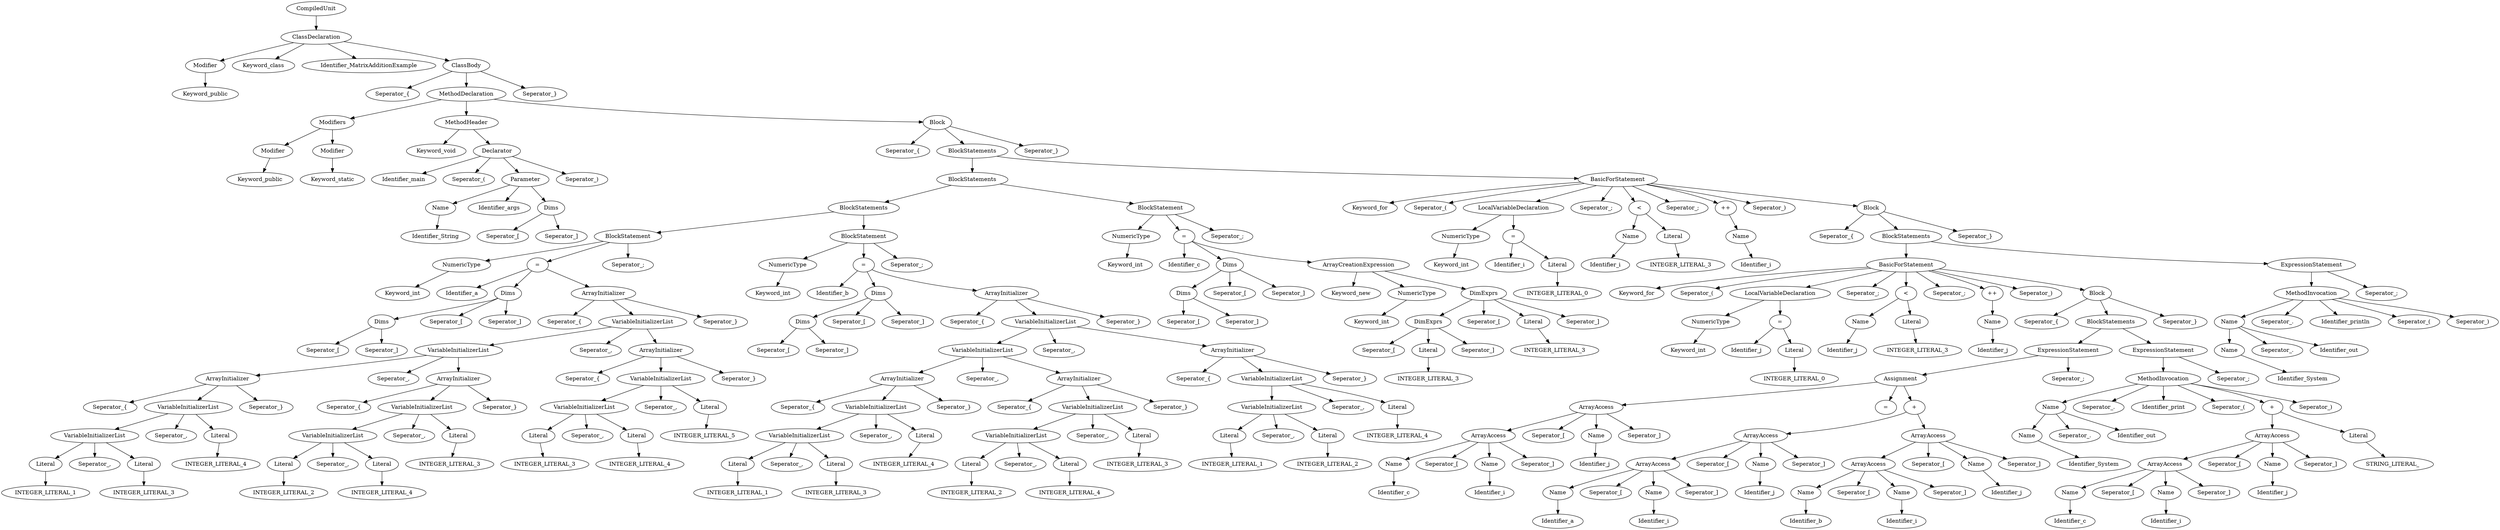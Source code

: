 digraph G{
node[ordering=out]
n1a[label="Keyword_public"]
n1[label="Modifier"]
n1->n1a
n2a[label="Keyword_public"]
n2[label="Modifier"]
n2->n2a
n3a[label="Keyword_static"]
n3[label="Modifier"]
n3->n3a
n4[label="Modifiers"]
n4->n2
n4->n3
n5a[label="Identifier_String"]
n5[label="Name"]
n5->n5a
n6a[label="Seperator_["]
n6b[label="Seperator_]"]
n6[label="Dims"]
n6->n6a
n6->n6b
n7b[label="Identifier_args"]
n7[label="Parameter"]
n7->n5
n7->n7b
n7->n6
n8a[label="Identifier_main"]
n8b[label="Seperator_("]
n8d[label="Seperator_)"]
n8[label="Declarator"]
n8->n8a
n8->n8b
n8->n7
n8->n8d
n9a[label="Keyword_void"]
n9[label="MethodHeader"]
n9->n9a
n9->n8
n10a[label="Keyword_int"]
n10[label="NumericType"]
n10->n10a
n11a[label="Seperator_["]
n11b[label="Seperator_]"]
n11[label="Dims"]
n11->n11a
n11->n11b
n12b[label="Seperator_["]
n12c[label="Seperator_]"]
n12[label="Dims"]
n12->n11
n12->n12b
n12->n12c
n13a[label="INTEGER_LITERAL_1"]
n13[label="Literal"]
n13->n13a
n14a[label="INTEGER_LITERAL_3"]
n14[label="Literal"]
n14->n14a
n15b[label="Seperator_,"]
n15[label="VariableInitializerList"]
n15->n13
n15->n15b
n15->n14
n16a[label="INTEGER_LITERAL_4"]
n16[label="Literal"]
n16->n16a
n17b[label="Seperator_,"]
n17[label="VariableInitializerList"]
n17->n15
n17->n17b
n17->n16
n18a[label="Seperator_{"]
n18c[label="Seperator_}"]
n18[label="ArrayInitializer"]
n18->n18a
n18->n17
n18->n18c
n19a[label="INTEGER_LITERAL_2"]
n19[label="Literal"]
n19->n19a
n20a[label="INTEGER_LITERAL_4"]
n20[label="Literal"]
n20->n20a
n21b[label="Seperator_,"]
n21[label="VariableInitializerList"]
n21->n19
n21->n21b
n21->n20
n22a[label="INTEGER_LITERAL_3"]
n22[label="Literal"]
n22->n22a
n23b[label="Seperator_,"]
n23[label="VariableInitializerList"]
n23->n21
n23->n23b
n23->n22
n24a[label="Seperator_{"]
n24c[label="Seperator_}"]
n24[label="ArrayInitializer"]
n24->n24a
n24->n23
n24->n24c
n25b[label="Seperator_,"]
n25[label="VariableInitializerList"]
n25->n18
n25->n25b
n25->n24
n26a[label="INTEGER_LITERAL_3"]
n26[label="Literal"]
n26->n26a
n27a[label="INTEGER_LITERAL_4"]
n27[label="Literal"]
n27->n27a
n28b[label="Seperator_,"]
n28[label="VariableInitializerList"]
n28->n26
n28->n28b
n28->n27
n29a[label="INTEGER_LITERAL_5"]
n29[label="Literal"]
n29->n29a
n30b[label="Seperator_,"]
n30[label="VariableInitializerList"]
n30->n28
n30->n30b
n30->n29
n31a[label="Seperator_{"]
n31c[label="Seperator_}"]
n31[label="ArrayInitializer"]
n31->n31a
n31->n30
n31->n31c
n32b[label="Seperator_,"]
n32[label="VariableInitializerList"]
n32->n25
n32->n32b
n32->n31
n33a[label="Seperator_{"]
n33c[label="Seperator_}"]
n33[label="ArrayInitializer"]
n33->n33a
n33->n32
n33->n33c
n34a[label="Identifier_a"]
n34[label="="]
n34->n34a
n34->n12
n34->n33
n35c[label="Seperator_;"]
n35[label="BlockStatement"]
n35->n10
n35->n34
n35->n35c
n36a[label="Keyword_int"]
n36[label="NumericType"]
n36->n36a
n37a[label="Seperator_["]
n37b[label="Seperator_]"]
n37[label="Dims"]
n37->n37a
n37->n37b
n38b[label="Seperator_["]
n38c[label="Seperator_]"]
n38[label="Dims"]
n38->n37
n38->n38b
n38->n38c
n39a[label="INTEGER_LITERAL_1"]
n39[label="Literal"]
n39->n39a
n40a[label="INTEGER_LITERAL_3"]
n40[label="Literal"]
n40->n40a
n41b[label="Seperator_,"]
n41[label="VariableInitializerList"]
n41->n39
n41->n41b
n41->n40
n42a[label="INTEGER_LITERAL_4"]
n42[label="Literal"]
n42->n42a
n43b[label="Seperator_,"]
n43[label="VariableInitializerList"]
n43->n41
n43->n43b
n43->n42
n44a[label="Seperator_{"]
n44c[label="Seperator_}"]
n44[label="ArrayInitializer"]
n44->n44a
n44->n43
n44->n44c
n45a[label="INTEGER_LITERAL_2"]
n45[label="Literal"]
n45->n45a
n46a[label="INTEGER_LITERAL_4"]
n46[label="Literal"]
n46->n46a
n47b[label="Seperator_,"]
n47[label="VariableInitializerList"]
n47->n45
n47->n47b
n47->n46
n48a[label="INTEGER_LITERAL_3"]
n48[label="Literal"]
n48->n48a
n49b[label="Seperator_,"]
n49[label="VariableInitializerList"]
n49->n47
n49->n49b
n49->n48
n50a[label="Seperator_{"]
n50c[label="Seperator_}"]
n50[label="ArrayInitializer"]
n50->n50a
n50->n49
n50->n50c
n51b[label="Seperator_,"]
n51[label="VariableInitializerList"]
n51->n44
n51->n51b
n51->n50
n52a[label="INTEGER_LITERAL_1"]
n52[label="Literal"]
n52->n52a
n53a[label="INTEGER_LITERAL_2"]
n53[label="Literal"]
n53->n53a
n54b[label="Seperator_,"]
n54[label="VariableInitializerList"]
n54->n52
n54->n54b
n54->n53
n55a[label="INTEGER_LITERAL_4"]
n55[label="Literal"]
n55->n55a
n56b[label="Seperator_,"]
n56[label="VariableInitializerList"]
n56->n54
n56->n56b
n56->n55
n57a[label="Seperator_{"]
n57c[label="Seperator_}"]
n57[label="ArrayInitializer"]
n57->n57a
n57->n56
n57->n57c
n58b[label="Seperator_,"]
n58[label="VariableInitializerList"]
n58->n51
n58->n58b
n58->n57
n59a[label="Seperator_{"]
n59c[label="Seperator_}"]
n59[label="ArrayInitializer"]
n59->n59a
n59->n58
n59->n59c
n60a[label="Identifier_b"]
n60[label="="]
n60->n60a
n60->n38
n60->n59
n61c[label="Seperator_;"]
n61[label="BlockStatement"]
n61->n36
n61->n60
n61->n61c
n62[label="BlockStatements"]
n62->n35
n62->n61
n63a[label="Keyword_int"]
n63[label="NumericType"]
n63->n63a
n64a[label="Seperator_["]
n64b[label="Seperator_]"]
n64[label="Dims"]
n64->n64a
n64->n64b
n65b[label="Seperator_["]
n65c[label="Seperator_]"]
n65[label="Dims"]
n65->n64
n65->n65b
n65->n65c
n66a[label="Keyword_int"]
n66[label="NumericType"]
n66->n66a
n67a[label="INTEGER_LITERAL_3"]
n67[label="Literal"]
n67->n67a
n68a[label="Seperator_["]
n68c[label="Seperator_]"]
n68[label="DimExprs"]
n68->n68a
n68->n67
n68->n68c
n69a[label="INTEGER_LITERAL_3"]
n69[label="Literal"]
n69->n69a
n70b[label="Seperator_["]
n70d[label="Seperator_]"]
n70[label="DimExprs"]
n70->n68
n70->n70b
n70->n69
n70->n70d
n71a[label="Keyword_new"]
n71[label="ArrayCreationExpression"]
n71->n71a
n71->n66
n71->n70
n72a[label="Identifier_c"]
n72[label="="]
n72->n72a
n72->n65
n72->n71
n73c[label="Seperator_;"]
n73[label="BlockStatement"]
n73->n63
n73->n72
n73->n73c
n74[label="BlockStatements"]
n74->n62
n74->n73
n75a[label="Keyword_int"]
n75[label="NumericType"]
n75->n75a
n76a[label="INTEGER_LITERAL_0"]
n76[label="Literal"]
n76->n76a
n77a[label="Identifier_i"]
n77[label="="]
n77->n77a
n77->n76
n78[label="LocalVariableDeclaration"]
n78->n75
n78->n77
n79a[label="Identifier_i"]
n79[label="Name"]
n79->n79a
n80a[label="INTEGER_LITERAL_3"]
n80[label="Literal"]
n80->n80a
n81[label="<"]
n81->n79
n81->n80
n82a[label="Identifier_i"]
n82[label="Name"]
n82->n82a
n83[label="++"]
n83->n82
n84a[label="Keyword_int"]
n84[label="NumericType"]
n84->n84a
n85a[label="INTEGER_LITERAL_0"]
n85[label="Literal"]
n85->n85a
n86a[label="Identifier_j"]
n86[label="="]
n86->n86a
n86->n85
n87[label="LocalVariableDeclaration"]
n87->n84
n87->n86
n88a[label="Identifier_j"]
n88[label="Name"]
n88->n88a
n89a[label="INTEGER_LITERAL_3"]
n89[label="Literal"]
n89->n89a
n90[label="<"]
n90->n88
n90->n89
n91a[label="Identifier_j"]
n91[label="Name"]
n91->n91a
n92[label="++"]
n92->n91
n93a[label="Identifier_c"]
n93[label="Name"]
n93->n93a
n94a[label="Identifier_i"]
n94[label="Name"]
n94->n94a
n95b[label="Seperator_["]
n95d[label="Seperator_]"]
n95[label="ArrayAccess"]
n95->n93
n95->n95b
n95->n94
n95->n95d
n96a[label="Identifier_j"]
n96[label="Name"]
n96->n96a
n97b[label="Seperator_["]
n97d[label="Seperator_]"]
n97[label="ArrayAccess"]
n97->n95
n97->n97b
n97->n96
n97->n97d
n98[label="="]
n99a[label="Identifier_a"]
n99[label="Name"]
n99->n99a
n100a[label="Identifier_i"]
n100[label="Name"]
n100->n100a
n101b[label="Seperator_["]
n101d[label="Seperator_]"]
n101[label="ArrayAccess"]
n101->n99
n101->n101b
n101->n100
n101->n101d
n102a[label="Identifier_j"]
n102[label="Name"]
n102->n102a
n103b[label="Seperator_["]
n103d[label="Seperator_]"]
n103[label="ArrayAccess"]
n103->n101
n103->n103b
n103->n102
n103->n103d
n104a[label="Identifier_b"]
n104[label="Name"]
n104->n104a
n105a[label="Identifier_i"]
n105[label="Name"]
n105->n105a
n106b[label="Seperator_["]
n106d[label="Seperator_]"]
n106[label="ArrayAccess"]
n106->n104
n106->n106b
n106->n105
n106->n106d
n107a[label="Identifier_j"]
n107[label="Name"]
n107->n107a
n108b[label="Seperator_["]
n108d[label="Seperator_]"]
n108[label="ArrayAccess"]
n108->n106
n108->n108b
n108->n107
n108->n108d
n109[label="+"]
n109->n103
n109->n108
n110[label="Assignment"]
n110->n97
n110->n98
n110->n109
n111b[label="Seperator_;"]
n111[label="ExpressionStatement"]
n111->n110
n111->n111b
n112a[label="Identifier_System"]
n112[label="Name"]
n112->n112a
n113b[label="Seperator_."]
n113c[label="Identifier_out"]
n113[label="Name"]
n113->n112
n113->n113b
n113->n113c
n114a[label="Identifier_c"]
n114[label="Name"]
n114->n114a
n115a[label="Identifier_i"]
n115[label="Name"]
n115->n115a
n116b[label="Seperator_["]
n116d[label="Seperator_]"]
n116[label="ArrayAccess"]
n116->n114
n116->n116b
n116->n115
n116->n116d
n117a[label="Identifier_j"]
n117[label="Name"]
n117->n117a
n118b[label="Seperator_["]
n118d[label="Seperator_]"]
n118[label="ArrayAccess"]
n118->n116
n118->n118b
n118->n117
n118->n118d
n119a[label="STRING_LITERAL_ "]
n119[label="Literal"]
n119->n119a
n120[label="+"]
n120->n118
n120->n119
n121b[label="Seperator_."]
n121c[label="Identifier_print"]
n121d[label="Seperator_("]
n121f[label="Seperator_)"]
n121[label="MethodInvocation"]
n121->n113
n121->n121b
n121->n121c
n121->n121d
n121->n120
n121->n121f
n122b[label="Seperator_;"]
n122[label="ExpressionStatement"]
n122->n121
n122->n122b
n123[label="BlockStatements"]
n123->n111
n123->n122
n124a[label="Seperator_{"]
n124c[label="Seperator_}"]
n124[label="Block"]
n124->n124a
n124->n123
n124->n124c
n125a[label="Keyword_for"]
n125b[label="Seperator_("]
n125d[label="Seperator_;"]
n125f[label="Seperator_;"]
n125h[label="Seperator_)"]
n125[label="BasicForStatement"]
n125->n125a
n125->n125b
n125->n87
n125->n125d
n125->n90
n125->n125f
n125->n92
n125->n125h
n125->n124
n126a[label="Identifier_System"]
n126[label="Name"]
n126->n126a
n127b[label="Seperator_."]
n127c[label="Identifier_out"]
n127[label="Name"]
n127->n126
n127->n127b
n127->n127c
n128b[label="Seperator_."]
n128c[label="Identifier_println"]
n128d[label="Seperator_("]
n128e[label="Seperator_)"]
n128[label="MethodInvocation"]
n128->n127
n128->n128b
n128->n128c
n128->n128d
n128->n128e
n129b[label="Seperator_;"]
n129[label="ExpressionStatement"]
n129->n128
n129->n129b
n130[label="BlockStatements"]
n130->n125
n130->n129
n131a[label="Seperator_{"]
n131c[label="Seperator_}"]
n131[label="Block"]
n131->n131a
n131->n130
n131->n131c
n132a[label="Keyword_for"]
n132b[label="Seperator_("]
n132d[label="Seperator_;"]
n132f[label="Seperator_;"]
n132h[label="Seperator_)"]
n132[label="BasicForStatement"]
n132->n132a
n132->n132b
n132->n78
n132->n132d
n132->n81
n132->n132f
n132->n83
n132->n132h
n132->n131
n133[label="BlockStatements"]
n133->n74
n133->n132
n134a[label="Seperator_{"]
n134c[label="Seperator_}"]
n134[label="Block"]
n134->n134a
n134->n133
n134->n134c
n135[label="MethodDeclaration"]
n135->n4
n135->n9
n135->n134
n136a[label="Seperator_{"]
n136c[label="Seperator_}"]
n136[label="ClassBody"]
n136->n136a
n136->n135
n136->n136c
n137b[label="Keyword_class"]
n137c[label="Identifier_MatrixAdditionExample"]
n137[label="ClassDeclaration"]
n137->n1
n137->n137b
n137->n137c
n137->n136
n138[label="CompiledUnit"]
n138->n137
}
